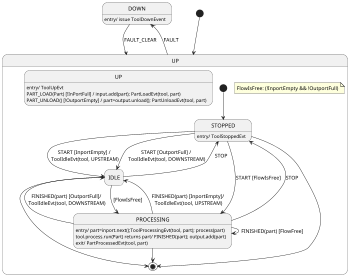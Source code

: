 @startuml
'https://plantuml.com/state-diagram

scale 350 width

hide empty description
state DOWN : entry/ issue ToolDownEvent

[*] --> UP
UP --> DOWN: FAULT
DOWN --> UP: FAULT_CLEAR
state UP {
    state UP: entry/ ToolUpEvt
    state UP: PART_LOAD(Part) [!InPortFull] / input.add(part); PartLoadEvt(tool, part)
    state UP: PART_UNLOAD() [!OutportEmpty] / part=output.unload(); PartUnloadEvt(tool, part)
    state STOPPED: entry/ ToolStoppedEvt
    state IDLE
    state PROCESSING: entry/ part=inport.next();ToolProcessingEvt(tool, part); process(part)
    state PROCESSING: tool.process.run(Part) returns part/ FINISHED(part); output.add(part)

    state PROCESSING: exit/ PartProcessedEvt(tool, part)

    [*] --> STOPPED
    STOPPED --> IDLE: START [InportEmpty] / \nToolIdleEvt(tool, UPSTREAM)
    STOPPED --> IDLE: START [OutportFull] / \nToolIdleEvt(tool, DOWNSTREAM)

    STOPPED --> PROCESSING: START [FlowIsFree]
    PROCESSING --> PROCESSING: FINISHED(part) [FlowFree]
    PROCESSING --> IDLE: FINISHED(part) [InportEmpty]/ \nToolIdleEvt(tool, UPSTREAM)
    PROCESSING --> IDLE: FINISHED(part) [OutportFull]/ \nToolIdleEvt(tool, DOWNSTREAM)
    IDLE --> PROCESSING: [FlowIsFree]


    IDLE --> STOPPED: STOP
    PROCESSING --> STOPPED: STOP

    STOPPED --> [*]
    IDLE --> [*]
    PROCESSING --> [*]

    note as T
        FlowIsFree: (!InportEmpty && !OutportFull)
    end note

}

@enduml